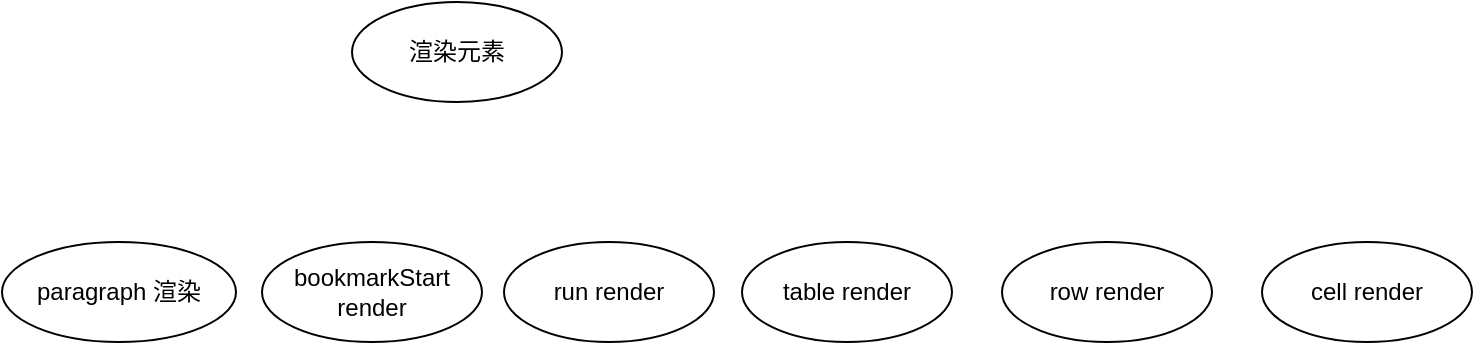 <mxfile version="20.3.0" type="github">
  <diagram id="e1yjRyynDCnzsYyTbw_0" name="第 1 页">
    <mxGraphModel dx="946" dy="614" grid="1" gridSize="10" guides="1" tooltips="1" connect="1" arrows="1" fold="1" page="1" pageScale="1" pageWidth="850" pageHeight="1100" math="0" shadow="0">
      <root>
        <mxCell id="0" />
        <mxCell id="1" parent="0" />
        <mxCell id="mRwvPEuXFgoe5HohNPZy-1" value="渲染元素" style="ellipse;whiteSpace=wrap;html=1;" vertex="1" parent="1">
          <mxGeometry x="305" y="70" width="105" height="50" as="geometry" />
        </mxCell>
        <mxCell id="mRwvPEuXFgoe5HohNPZy-2" value="paragraph 渲染" style="ellipse;whiteSpace=wrap;html=1;" vertex="1" parent="1">
          <mxGeometry x="130" y="190" width="117" height="50" as="geometry" />
        </mxCell>
        <mxCell id="mRwvPEuXFgoe5HohNPZy-3" value="bookmarkStart render" style="ellipse;whiteSpace=wrap;html=1;" vertex="1" parent="1">
          <mxGeometry x="260" y="190" width="110" height="50" as="geometry" />
        </mxCell>
        <mxCell id="mRwvPEuXFgoe5HohNPZy-4" value="run render" style="ellipse;whiteSpace=wrap;html=1;" vertex="1" parent="1">
          <mxGeometry x="381" y="190" width="105" height="50" as="geometry" />
        </mxCell>
        <mxCell id="mRwvPEuXFgoe5HohNPZy-6" value="table render" style="ellipse;whiteSpace=wrap;html=1;" vertex="1" parent="1">
          <mxGeometry x="500" y="190" width="105" height="50" as="geometry" />
        </mxCell>
        <mxCell id="mRwvPEuXFgoe5HohNPZy-7" value="row render" style="ellipse;whiteSpace=wrap;html=1;" vertex="1" parent="1">
          <mxGeometry x="630" y="190" width="105" height="50" as="geometry" />
        </mxCell>
        <mxCell id="mRwvPEuXFgoe5HohNPZy-8" value="cell render" style="ellipse;whiteSpace=wrap;html=1;" vertex="1" parent="1">
          <mxGeometry x="760" y="190" width="105" height="50" as="geometry" />
        </mxCell>
      </root>
    </mxGraphModel>
  </diagram>
</mxfile>
